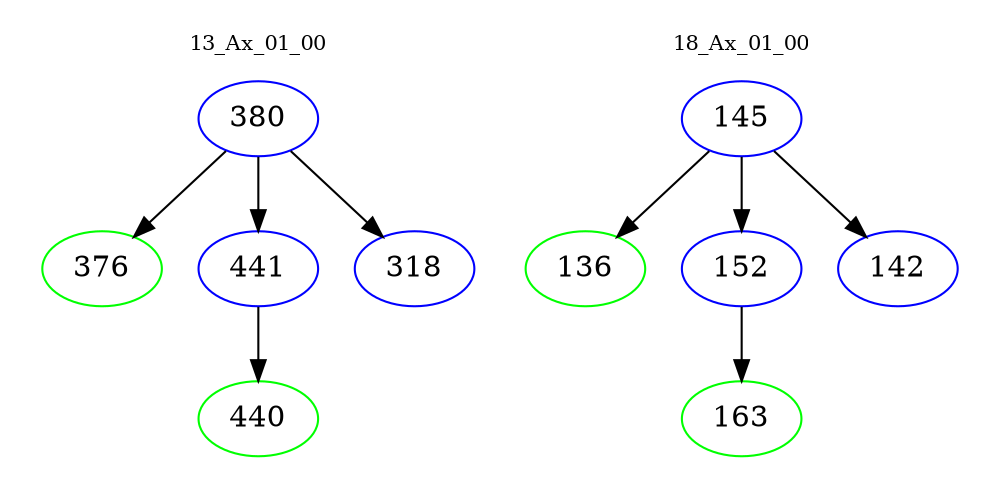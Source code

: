 digraph{
subgraph cluster_0 {
color = white
label = "13_Ax_01_00";
fontsize=10;
T0_380 [label="380", color="blue"]
T0_380 -> T0_376 [color="black"]
T0_376 [label="376", color="green"]
T0_380 -> T0_441 [color="black"]
T0_441 [label="441", color="blue"]
T0_441 -> T0_440 [color="black"]
T0_440 [label="440", color="green"]
T0_380 -> T0_318 [color="black"]
T0_318 [label="318", color="blue"]
}
subgraph cluster_1 {
color = white
label = "18_Ax_01_00";
fontsize=10;
T1_145 [label="145", color="blue"]
T1_145 -> T1_136 [color="black"]
T1_136 [label="136", color="green"]
T1_145 -> T1_152 [color="black"]
T1_152 [label="152", color="blue"]
T1_152 -> T1_163 [color="black"]
T1_163 [label="163", color="green"]
T1_145 -> T1_142 [color="black"]
T1_142 [label="142", color="blue"]
}
}
